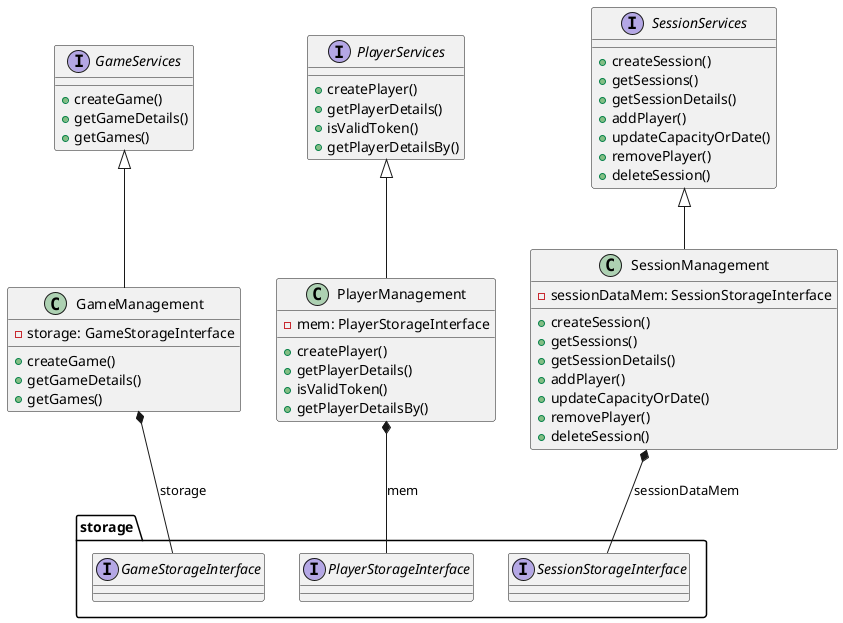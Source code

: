 @startuml
'https://plantuml.com/sequence-diagram

interface GameServices {
    +createGame()
    +getGameDetails()
    +getGames()
}

interface PlayerServices {
    +createPlayer()
    +getPlayerDetails()
    +isValidToken()
    +getPlayerDetailsBy()
}

interface SessionServices {
    + createSession()
    + getSessions()
    + getSessionDetails()
    + addPlayer()
    + updateCapacityOrDate()
    + removePlayer()
    + deleteSession()
}

class GameManagement {
    +createGame()
    +getGameDetails()
    +getGames()
    -storage: GameStorageInterface
}

class PlayerManagement {
    +createPlayer()
    +getPlayerDetails()
    +isValidToken()
    +getPlayerDetailsBy()
    -mem: PlayerStorageInterface
}

class SessionManagement {
    + createSession()
    + getSessions()
    + getSessionDetails()
    + addPlayer()
    + updateCapacityOrDate()
    + removePlayer()
    + deleteSession()
    -sessionDataMem: SessionStorageInterface
}

GameServices <|-- GameManagement
PlayerServices <|-- PlayerManagement
SessionServices <|-- SessionManagement

package storage {
   interface GameStorageInterface
   interface PlayerStorageInterface
   interface SessionStorageInterface

}

GameManagement *-- storage.GameStorageInterface : storage
PlayerManagement *-- storage.PlayerStorageInterface : mem
SessionManagement *-- storage.SessionStorageInterface : sessionDataMem


@enduml